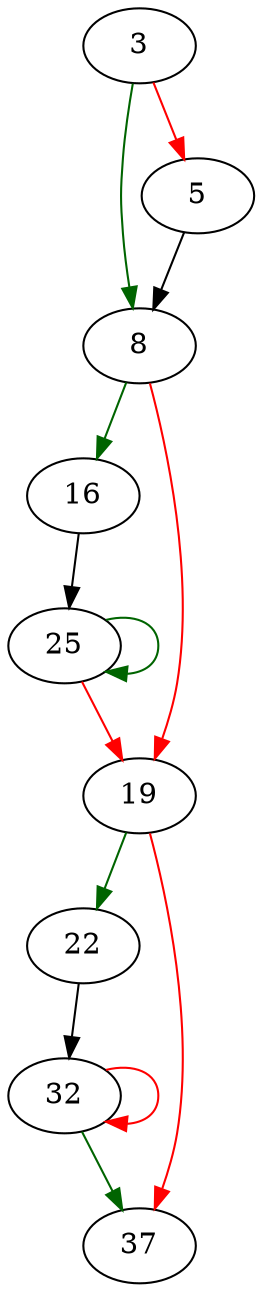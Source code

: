 strict digraph "prfields" {
	// Node definitions.
	3 [entry=true];
	8;
	5;
	16;
	19;
	25;
	22;
	37;
	32;

	// Edge definitions.
	3 -> 8 [
		color=darkgreen
		cond=true
	];
	3 -> 5 [
		color=red
		cond=false
	];
	8 -> 16 [
		color=darkgreen
		cond=true
	];
	8 -> 19 [
		color=red
		cond=false
	];
	5 -> 8;
	16 -> 25;
	19 -> 22 [
		color=darkgreen
		cond=true
	];
	19 -> 37 [
		color=red
		cond=false
	];
	25 -> 19 [
		color=red
		cond=false
	];
	25 -> 25 [
		color=darkgreen
		cond=true
	];
	22 -> 32;
	32 -> 37 [
		color=darkgreen
		cond=true
	];
	32 -> 32 [
		color=red
		cond=false
	];
}